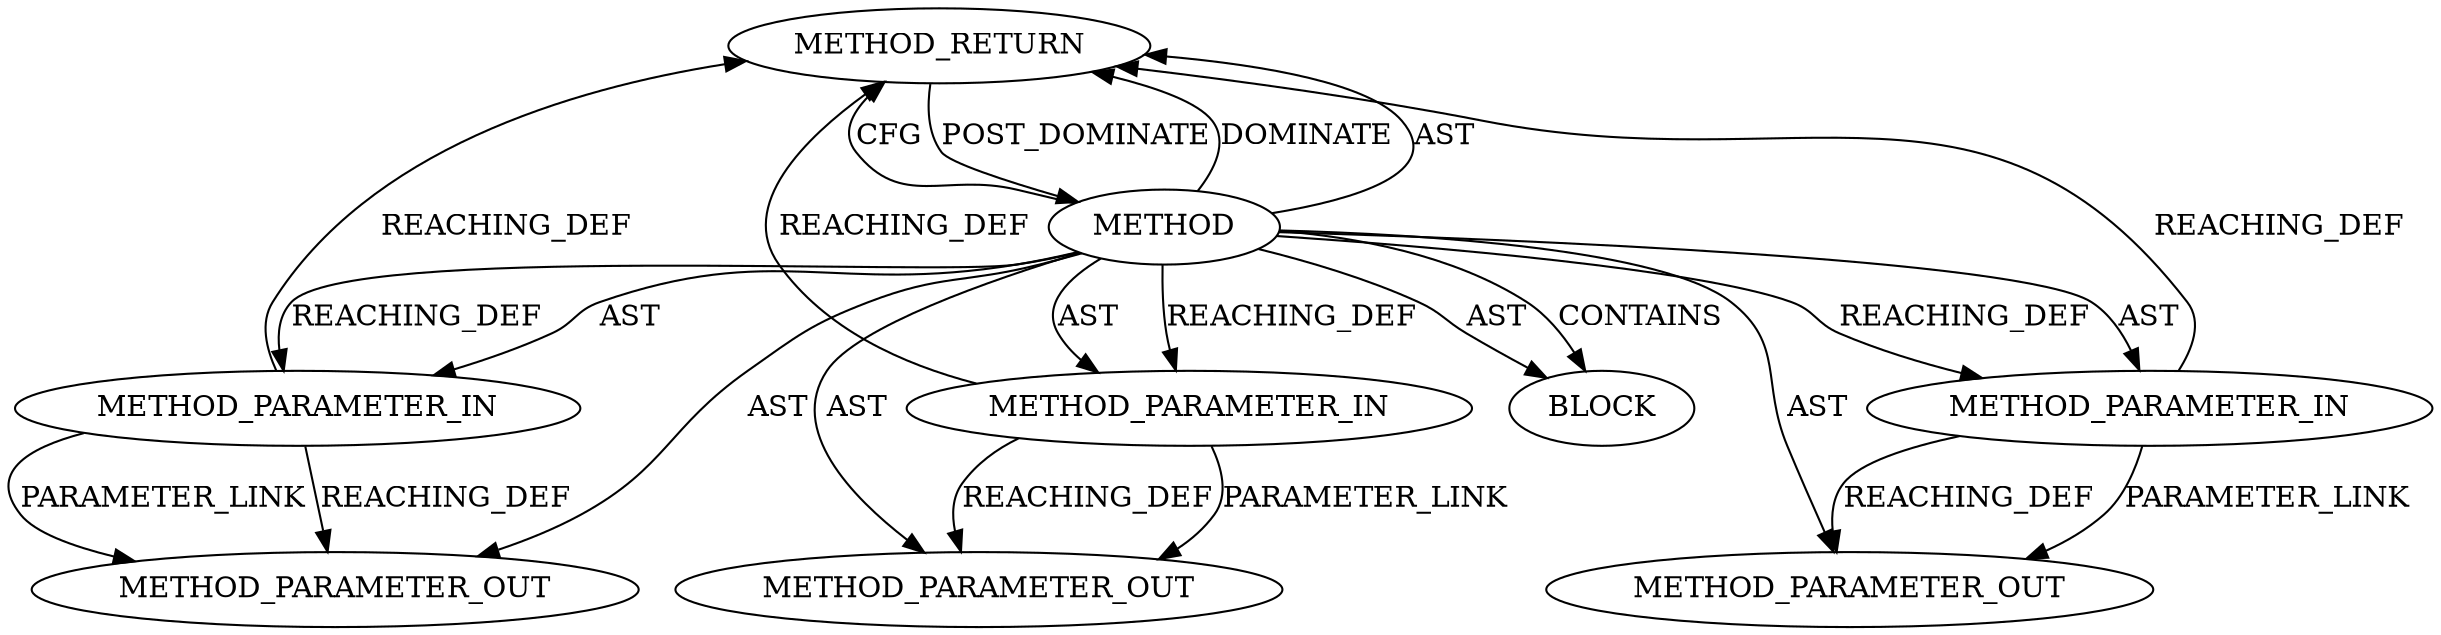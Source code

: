 digraph {
  12548 [label=METHOD_RETURN ORDER=2 CODE="RET" TYPE_FULL_NAME="ANY" EVALUATION_STRATEGY="BY_VALUE"]
  13465 [label=METHOD_PARAMETER_OUT ORDER=2 CODE="p2" IS_VARIADIC=false TYPE_FULL_NAME="ANY" EVALUATION_STRATEGY="BY_VALUE" INDEX=2 NAME="p2"]
  12543 [label=METHOD AST_PARENT_TYPE="NAMESPACE_BLOCK" AST_PARENT_FULL_NAME="<global>" ORDER=0 CODE="<empty>" FULL_NAME="ceph_encode_copy" IS_EXTERNAL=true FILENAME="<empty>" SIGNATURE="" NAME="ceph_encode_copy"]
  12545 [label=METHOD_PARAMETER_IN ORDER=2 CODE="p2" IS_VARIADIC=false TYPE_FULL_NAME="ANY" EVALUATION_STRATEGY="BY_VALUE" INDEX=2 NAME="p2"]
  12546 [label=METHOD_PARAMETER_IN ORDER=3 CODE="p3" IS_VARIADIC=false TYPE_FULL_NAME="ANY" EVALUATION_STRATEGY="BY_VALUE" INDEX=3 NAME="p3"]
  13464 [label=METHOD_PARAMETER_OUT ORDER=1 CODE="p1" IS_VARIADIC=false TYPE_FULL_NAME="ANY" EVALUATION_STRATEGY="BY_VALUE" INDEX=1 NAME="p1"]
  12544 [label=METHOD_PARAMETER_IN ORDER=1 CODE="p1" IS_VARIADIC=false TYPE_FULL_NAME="ANY" EVALUATION_STRATEGY="BY_VALUE" INDEX=1 NAME="p1"]
  13466 [label=METHOD_PARAMETER_OUT ORDER=3 CODE="p3" IS_VARIADIC=false TYPE_FULL_NAME="ANY" EVALUATION_STRATEGY="BY_VALUE" INDEX=3 NAME="p3"]
  12547 [label=BLOCK ORDER=1 ARGUMENT_INDEX=1 CODE="<empty>" TYPE_FULL_NAME="ANY"]
  12543 -> 12544 [label=AST ]
  12543 -> 13465 [label=AST ]
  12543 -> 12546 [label=AST ]
  12548 -> 12543 [label=POST_DOMINATE ]
  12544 -> 13464 [label=REACHING_DEF VARIABLE="p1"]
  12546 -> 13466 [label=REACHING_DEF VARIABLE="p3"]
  12543 -> 12548 [label=DOMINATE ]
  12543 -> 12547 [label=AST ]
  12545 -> 13465 [label=PARAMETER_LINK ]
  12543 -> 12545 [label=REACHING_DEF VARIABLE=""]
  12544 -> 12548 [label=REACHING_DEF VARIABLE="p1"]
  12543 -> 12544 [label=REACHING_DEF VARIABLE=""]
  12545 -> 13465 [label=REACHING_DEF VARIABLE="p2"]
  12543 -> 12548 [label=AST ]
  12544 -> 13464 [label=PARAMETER_LINK ]
  12543 -> 12546 [label=REACHING_DEF VARIABLE=""]
  12545 -> 12548 [label=REACHING_DEF VARIABLE="p2"]
  12543 -> 12545 [label=AST ]
  12546 -> 13466 [label=PARAMETER_LINK ]
  12543 -> 13466 [label=AST ]
  12546 -> 12548 [label=REACHING_DEF VARIABLE="p3"]
  12543 -> 12548 [label=CFG ]
  12543 -> 12547 [label=CONTAINS ]
  12543 -> 13464 [label=AST ]
}
